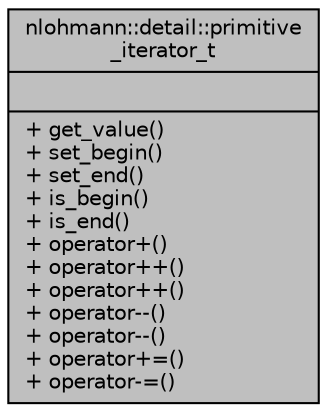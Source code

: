 digraph "nlohmann::detail::primitive_iterator_t"
{
 // INTERACTIVE_SVG=YES
  bgcolor="transparent";
  edge [fontname="Helvetica",fontsize="10",labelfontname="Helvetica",labelfontsize="10"];
  node [fontname="Helvetica",fontsize="10",shape=record];
  Node1 [label="{nlohmann::detail::primitive\l_iterator_t\n||+ get_value()\l+ set_begin()\l+ set_end()\l+ is_begin()\l+ is_end()\l+ operator+()\l+ operator++()\l+ operator++()\l+ operator--()\l+ operator--()\l+ operator+=()\l+ operator-=()\l}",height=0.2,width=0.4,color="black", fillcolor="grey75", style="filled" fontcolor="black"];
}
